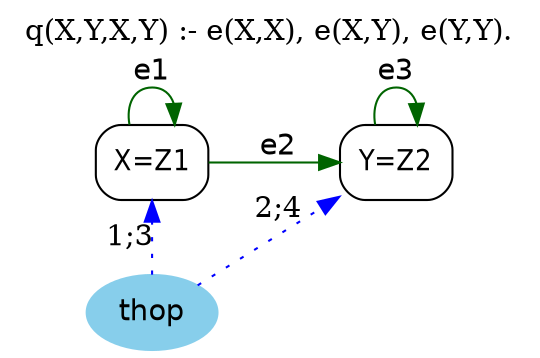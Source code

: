 digraph G {
	graph [bb="0,0,235,164",
		label="q(X,Y,X,Y) :- e(X,X), e(X,Y), e(Y,Y).",
		labelloc=t,
		lheight=0.21,
		lp="117.5,152.5",
		lwidth=3.04,
		rankdir=LR
	];
	node [label="\N"];
	X	 [fontname="Helvetica-Narrow",
		height=0.5,
		label="X=Z1",
		pos="63.5,90",
		shape=box,
		style=rounded,
		width=0.75];
	X -> X	 [color=darkgreen,
		fontname=helvetica,
		label=e1,
		lp="63.5,133.5",
		pos="e,73.269,108.15 53.731,108.15 52.228,117.54 55.484,126 63.5,126 68.385,126 71.502,122.86 72.852,118.28"];
	Y	 [fontname="Helvetica-Narrow",
		height=0.5,
		label="Y=Z2",
		pos="173.1,90",
		shape=box,
		style=rounded,
		width=0.75];
	X -> Y	 [color=darkgreen,
		fontname=helvetica,
		label=e2,
		lp="119.1,97.5",
		pos="e,145.94,90 90.592,90 104.16,90 120.8,90 135.58,90"];
	Y -> Y	 [color=darkgreen,
		fontname=helvetica,
		label=e3,
		lp="173.1,133.5",
		pos="e,182.87,108.15 163.33,108.15 161.83,117.54 165.08,126 173.1,126 177.98,126 181.1,122.86 182.45,118.28"];
	thop	 [color=skyblue,
		fillcolor=skyblue,
		fontname=helvetica,
		height=0.5,
		pos="63.5,18",
		shape=oval,
		style="filled,rounded",
		width=0.79437];
	thop -> X	 [color=blue,
		constraint=false,
		label="1;3",
		lp="53,54",
		pos="e,63.5,71.587 63.5,36.169 63.5,43.869 63.5,53.026 63.5,61.583",
		style=dotted];
	thop -> Y	 [color=blue,
		constraint=false,
		label="2;4",
		lp="119.1,65.5",
		pos="e,145.98,72.183 83.347,31.039 98.402,40.929 119.5,54.788 137.45,66.585",
		style=dotted];
}
